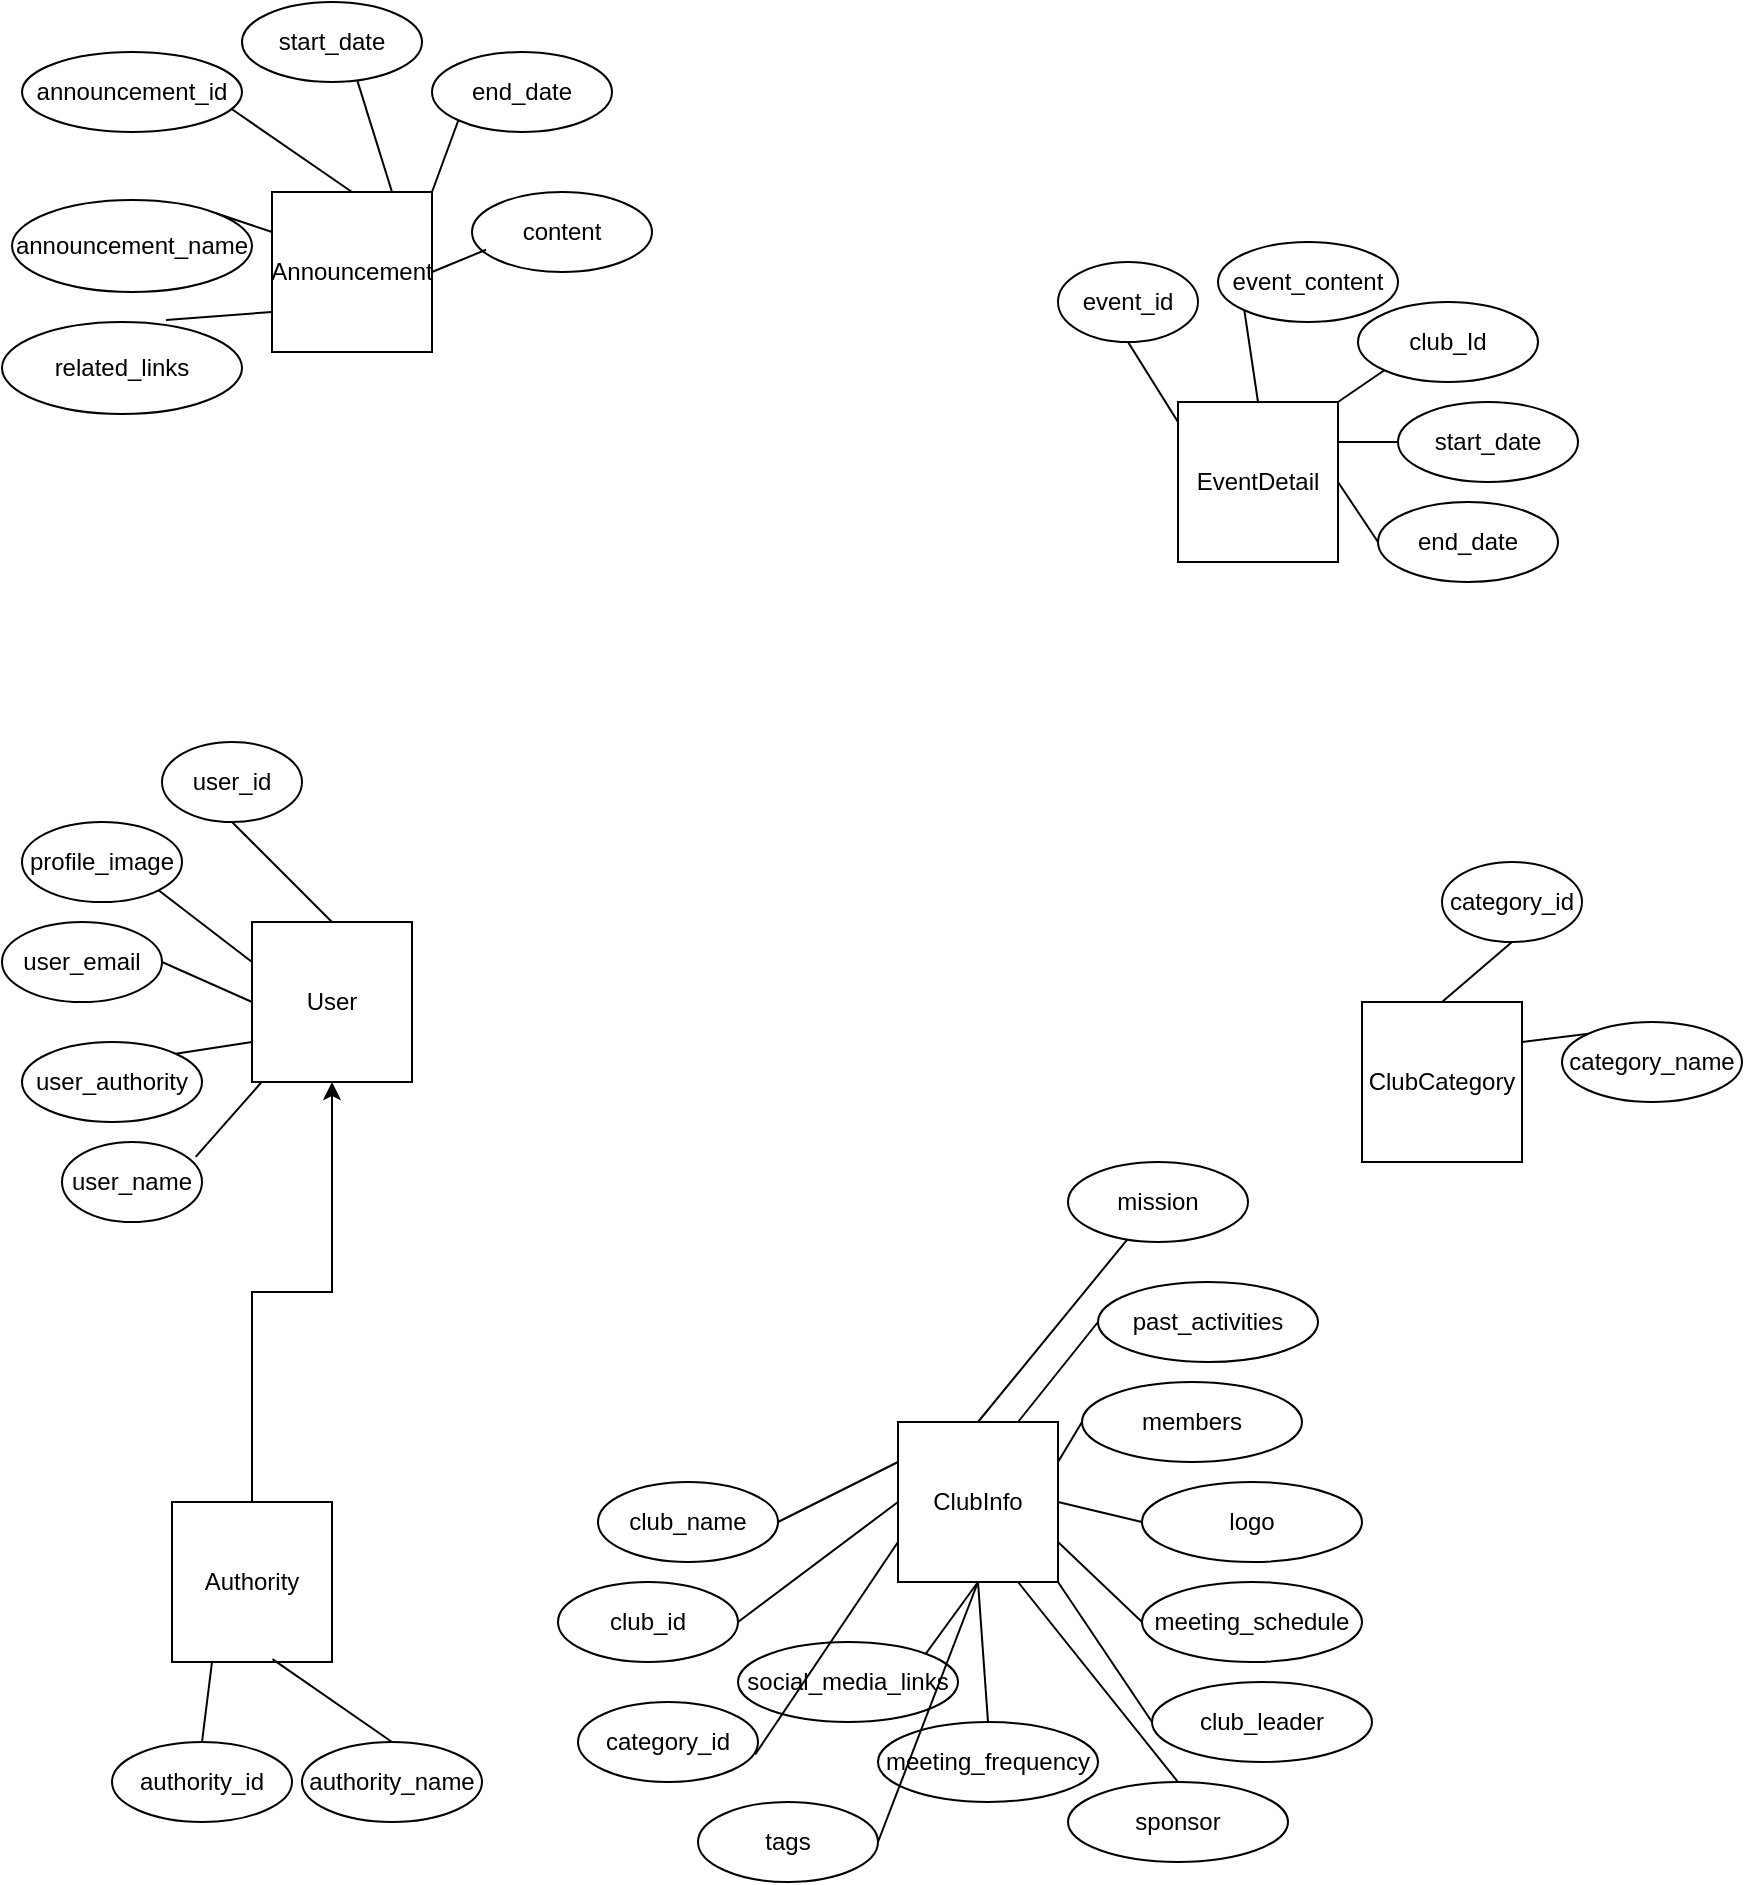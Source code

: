 <mxfile version="21.6.3" type="github">
  <diagram name="페이지-1" id="qfdepNXjcjE2ce0EREnX">
    <mxGraphModel dx="1840" dy="802" grid="1" gridSize="10" guides="1" tooltips="1" connect="1" arrows="1" fold="1" page="1" pageScale="1" pageWidth="827" pageHeight="1169" math="0" shadow="0">
      <root>
        <mxCell id="0" />
        <mxCell id="1" parent="0" />
        <mxCell id="09VSuTvAdhZUMkiyegxX-1" value="User" style="whiteSpace=wrap;html=1;aspect=fixed;" vertex="1" parent="1">
          <mxGeometry x="65" y="610" width="80" height="80" as="geometry" />
        </mxCell>
        <mxCell id="09VSuTvAdhZUMkiyegxX-2" value="user_id" style="ellipse;whiteSpace=wrap;html=1;" vertex="1" parent="1">
          <mxGeometry x="20" y="520" width="70" height="40" as="geometry" />
        </mxCell>
        <mxCell id="09VSuTvAdhZUMkiyegxX-85" style="edgeStyle=orthogonalEdgeStyle;rounded=0;orthogonalLoop=1;jettySize=auto;html=1;exitX=0.5;exitY=0;exitDx=0;exitDy=0;entryX=0.5;entryY=1;entryDx=0;entryDy=0;" edge="1" parent="1" source="09VSuTvAdhZUMkiyegxX-4" target="09VSuTvAdhZUMkiyegxX-1">
          <mxGeometry relative="1" as="geometry" />
        </mxCell>
        <mxCell id="09VSuTvAdhZUMkiyegxX-4" value="Authority" style="whiteSpace=wrap;html=1;aspect=fixed;" vertex="1" parent="1">
          <mxGeometry x="25" y="900" width="80" height="80" as="geometry" />
        </mxCell>
        <mxCell id="09VSuTvAdhZUMkiyegxX-5" value="ClubInfo" style="whiteSpace=wrap;html=1;aspect=fixed;" vertex="1" parent="1">
          <mxGeometry x="388" y="860" width="80" height="80" as="geometry" />
        </mxCell>
        <mxCell id="09VSuTvAdhZUMkiyegxX-6" value="ClubCategory" style="whiteSpace=wrap;html=1;aspect=fixed;" vertex="1" parent="1">
          <mxGeometry x="620" y="650" width="80" height="80" as="geometry" />
        </mxCell>
        <mxCell id="09VSuTvAdhZUMkiyegxX-7" value="category_id" style="ellipse;whiteSpace=wrap;html=1;" vertex="1" parent="1">
          <mxGeometry x="660" y="580" width="70" height="40" as="geometry" />
        </mxCell>
        <mxCell id="09VSuTvAdhZUMkiyegxX-8" value="category_name" style="ellipse;whiteSpace=wrap;html=1;" vertex="1" parent="1">
          <mxGeometry x="720" y="660" width="90" height="40" as="geometry" />
        </mxCell>
        <mxCell id="09VSuTvAdhZUMkiyegxX-9" value="" style="endArrow=none;html=1;rounded=0;entryX=0.5;entryY=0;entryDx=0;entryDy=0;exitX=0.5;exitY=1;exitDx=0;exitDy=0;" edge="1" parent="1" source="09VSuTvAdhZUMkiyegxX-7" target="09VSuTvAdhZUMkiyegxX-6">
          <mxGeometry width="50" height="50" relative="1" as="geometry">
            <mxPoint x="420" y="370" as="sourcePoint" />
            <mxPoint x="470" y="320" as="targetPoint" />
          </mxGeometry>
        </mxCell>
        <mxCell id="09VSuTvAdhZUMkiyegxX-10" value="" style="endArrow=none;html=1;rounded=0;entryX=1;entryY=0.25;entryDx=0;entryDy=0;exitX=0;exitY=0;exitDx=0;exitDy=0;" edge="1" parent="1" source="09VSuTvAdhZUMkiyegxX-8" target="09VSuTvAdhZUMkiyegxX-6">
          <mxGeometry width="50" height="50" relative="1" as="geometry">
            <mxPoint x="595" y="550" as="sourcePoint" />
            <mxPoint x="600" y="530" as="targetPoint" />
          </mxGeometry>
        </mxCell>
        <mxCell id="09VSuTvAdhZUMkiyegxX-11" value="event_id" style="ellipse;whiteSpace=wrap;html=1;" vertex="1" parent="1">
          <mxGeometry x="468" y="280" width="70" height="40" as="geometry" />
        </mxCell>
        <mxCell id="09VSuTvAdhZUMkiyegxX-12" value="event_content" style="ellipse;whiteSpace=wrap;html=1;" vertex="1" parent="1">
          <mxGeometry x="548" y="270" width="90" height="40" as="geometry" />
        </mxCell>
        <mxCell id="09VSuTvAdhZUMkiyegxX-13" value="EventDetail" style="whiteSpace=wrap;html=1;aspect=fixed;" vertex="1" parent="1">
          <mxGeometry x="528" y="350" width="80" height="80" as="geometry" />
        </mxCell>
        <mxCell id="09VSuTvAdhZUMkiyegxX-14" value="club_Id" style="ellipse;whiteSpace=wrap;html=1;" vertex="1" parent="1">
          <mxGeometry x="618" y="300" width="90" height="40" as="geometry" />
        </mxCell>
        <mxCell id="09VSuTvAdhZUMkiyegxX-15" value="Announcement" style="whiteSpace=wrap;html=1;aspect=fixed;" vertex="1" parent="1">
          <mxGeometry x="75" y="245" width="80" height="80" as="geometry" />
        </mxCell>
        <mxCell id="09VSuTvAdhZUMkiyegxX-16" value="start_date" style="ellipse;whiteSpace=wrap;html=1;" vertex="1" parent="1">
          <mxGeometry x="638" y="350" width="90" height="40" as="geometry" />
        </mxCell>
        <mxCell id="09VSuTvAdhZUMkiyegxX-17" value="end_date" style="ellipse;whiteSpace=wrap;html=1;" vertex="1" parent="1">
          <mxGeometry x="628" y="400" width="90" height="40" as="geometry" />
        </mxCell>
        <mxCell id="09VSuTvAdhZUMkiyegxX-18" value="authority_id" style="ellipse;whiteSpace=wrap;html=1;" vertex="1" parent="1">
          <mxGeometry x="-5" y="1020" width="90" height="40" as="geometry" />
        </mxCell>
        <mxCell id="09VSuTvAdhZUMkiyegxX-19" value="club_id" style="ellipse;whiteSpace=wrap;html=1;" vertex="1" parent="1">
          <mxGeometry x="218" y="940" width="90" height="40" as="geometry" />
        </mxCell>
        <mxCell id="09VSuTvAdhZUMkiyegxX-20" value="club_name" style="ellipse;whiteSpace=wrap;html=1;" vertex="1" parent="1">
          <mxGeometry x="238" y="890" width="90" height="40" as="geometry" />
        </mxCell>
        <mxCell id="09VSuTvAdhZUMkiyegxX-21" value="mission" style="ellipse;whiteSpace=wrap;html=1;" vertex="1" parent="1">
          <mxGeometry x="473" y="730" width="90" height="40" as="geometry" />
        </mxCell>
        <mxCell id="09VSuTvAdhZUMkiyegxX-22" value="category_id" style="ellipse;whiteSpace=wrap;html=1;" vertex="1" parent="1">
          <mxGeometry x="228" y="1000" width="90" height="40" as="geometry" />
        </mxCell>
        <mxCell id="09VSuTvAdhZUMkiyegxX-23" value="tags" style="ellipse;whiteSpace=wrap;html=1;" vertex="1" parent="1">
          <mxGeometry x="288" y="1050" width="90" height="40" as="geometry" />
        </mxCell>
        <mxCell id="09VSuTvAdhZUMkiyegxX-24" value="social_media_links" style="ellipse;whiteSpace=wrap;html=1;" vertex="1" parent="1">
          <mxGeometry x="308" y="970" width="110" height="40" as="geometry" />
        </mxCell>
        <mxCell id="09VSuTvAdhZUMkiyegxX-25" value="meeting_schedule" style="ellipse;whiteSpace=wrap;html=1;" vertex="1" parent="1">
          <mxGeometry x="510" y="940" width="110" height="40" as="geometry" />
        </mxCell>
        <mxCell id="09VSuTvAdhZUMkiyegxX-26" value="club_leader" style="ellipse;whiteSpace=wrap;html=1;" vertex="1" parent="1">
          <mxGeometry x="515" y="990" width="110" height="40" as="geometry" />
        </mxCell>
        <mxCell id="09VSuTvAdhZUMkiyegxX-27" value="logo" style="ellipse;whiteSpace=wrap;html=1;" vertex="1" parent="1">
          <mxGeometry x="510" y="890" width="110" height="40" as="geometry" />
        </mxCell>
        <mxCell id="09VSuTvAdhZUMkiyegxX-28" value="past_activities" style="ellipse;whiteSpace=wrap;html=1;" vertex="1" parent="1">
          <mxGeometry x="488" y="790" width="110" height="40" as="geometry" />
        </mxCell>
        <mxCell id="09VSuTvAdhZUMkiyegxX-30" value="members" style="ellipse;whiteSpace=wrap;html=1;" vertex="1" parent="1">
          <mxGeometry x="480" y="840" width="110" height="40" as="geometry" />
        </mxCell>
        <mxCell id="09VSuTvAdhZUMkiyegxX-31" value="sponsor" style="ellipse;whiteSpace=wrap;html=1;" vertex="1" parent="1">
          <mxGeometry x="473" y="1040" width="110" height="40" as="geometry" />
        </mxCell>
        <mxCell id="09VSuTvAdhZUMkiyegxX-32" value="meeting_frequency" style="ellipse;whiteSpace=wrap;html=1;" vertex="1" parent="1">
          <mxGeometry x="378" y="1010" width="110" height="40" as="geometry" />
        </mxCell>
        <mxCell id="09VSuTvAdhZUMkiyegxX-33" value="" style="endArrow=none;html=1;rounded=0;exitX=1;exitY=0.5;exitDx=0;exitDy=0;entryX=0;entryY=0.5;entryDx=0;entryDy=0;" edge="1" parent="1" source="09VSuTvAdhZUMkiyegxX-19" target="09VSuTvAdhZUMkiyegxX-5">
          <mxGeometry width="50" height="50" relative="1" as="geometry">
            <mxPoint x="313" y="950" as="sourcePoint" />
            <mxPoint x="363" y="900" as="targetPoint" />
          </mxGeometry>
        </mxCell>
        <mxCell id="09VSuTvAdhZUMkiyegxX-34" value="" style="endArrow=none;html=1;rounded=0;exitX=1;exitY=0.5;exitDx=0;exitDy=0;entryX=0;entryY=0.25;entryDx=0;entryDy=0;" edge="1" parent="1" source="09VSuTvAdhZUMkiyegxX-20" target="09VSuTvAdhZUMkiyegxX-5">
          <mxGeometry width="50" height="50" relative="1" as="geometry">
            <mxPoint x="310" y="844" as="sourcePoint" />
            <mxPoint x="313" y="860" as="targetPoint" />
          </mxGeometry>
        </mxCell>
        <mxCell id="09VSuTvAdhZUMkiyegxX-35" value="" style="endArrow=none;html=1;rounded=0;entryX=0.5;entryY=0;entryDx=0;entryDy=0;" edge="1" parent="1" source="09VSuTvAdhZUMkiyegxX-21" target="09VSuTvAdhZUMkiyegxX-5">
          <mxGeometry width="50" height="50" relative="1" as="geometry">
            <mxPoint x="388" y="840" as="sourcePoint" />
            <mxPoint x="333" y="860" as="targetPoint" />
          </mxGeometry>
        </mxCell>
        <mxCell id="09VSuTvAdhZUMkiyegxX-36" value="" style="endArrow=none;html=1;rounded=0;entryX=0.75;entryY=0;entryDx=0;entryDy=0;exitX=0;exitY=0.5;exitDx=0;exitDy=0;" edge="1" parent="1" source="09VSuTvAdhZUMkiyegxX-28" target="09VSuTvAdhZUMkiyegxX-5">
          <mxGeometry width="50" height="50" relative="1" as="geometry">
            <mxPoint x="373" y="780" as="sourcePoint" />
            <mxPoint x="353" y="860" as="targetPoint" />
          </mxGeometry>
        </mxCell>
        <mxCell id="09VSuTvAdhZUMkiyegxX-39" value="" style="endArrow=none;html=1;rounded=0;entryX=1;entryY=0.25;entryDx=0;entryDy=0;exitX=0;exitY=0.5;exitDx=0;exitDy=0;" edge="1" parent="1" source="09VSuTvAdhZUMkiyegxX-30" target="09VSuTvAdhZUMkiyegxX-5">
          <mxGeometry width="50" height="50" relative="1" as="geometry">
            <mxPoint x="515" y="840" as="sourcePoint" />
            <mxPoint x="460" y="880" as="targetPoint" />
          </mxGeometry>
        </mxCell>
        <mxCell id="09VSuTvAdhZUMkiyegxX-40" value="" style="endArrow=none;html=1;rounded=0;entryX=1;entryY=0.5;entryDx=0;entryDy=0;exitX=0;exitY=0.5;exitDx=0;exitDy=0;exitPerimeter=0;" edge="1" parent="1" source="09VSuTvAdhZUMkiyegxX-27" target="09VSuTvAdhZUMkiyegxX-5">
          <mxGeometry width="50" height="50" relative="1" as="geometry">
            <mxPoint x="506" y="884" as="sourcePoint" />
            <mxPoint x="460" y="900" as="targetPoint" />
          </mxGeometry>
        </mxCell>
        <mxCell id="09VSuTvAdhZUMkiyegxX-41" value="" style="endArrow=none;html=1;rounded=0;entryX=1;entryY=0.75;entryDx=0;entryDy=0;exitX=0;exitY=0.5;exitDx=0;exitDy=0;" edge="1" parent="1" source="09VSuTvAdhZUMkiyegxX-25" target="09VSuTvAdhZUMkiyegxX-5">
          <mxGeometry width="50" height="50" relative="1" as="geometry">
            <mxPoint x="520" y="920" as="sourcePoint" />
            <mxPoint x="460" y="920" as="targetPoint" />
          </mxGeometry>
        </mxCell>
        <mxCell id="09VSuTvAdhZUMkiyegxX-42" value="" style="endArrow=none;html=1;rounded=0;entryX=1;entryY=1;entryDx=0;entryDy=0;exitX=0;exitY=0.5;exitDx=0;exitDy=0;" edge="1" parent="1" source="09VSuTvAdhZUMkiyegxX-26" target="09VSuTvAdhZUMkiyegxX-5">
          <mxGeometry width="50" height="50" relative="1" as="geometry">
            <mxPoint x="520" y="980" as="sourcePoint" />
            <mxPoint x="460" y="940" as="targetPoint" />
          </mxGeometry>
        </mxCell>
        <mxCell id="09VSuTvAdhZUMkiyegxX-43" value="" style="endArrow=none;html=1;rounded=0;entryX=0.75;entryY=1;entryDx=0;entryDy=0;exitX=0.5;exitY=0;exitDx=0;exitDy=0;" edge="1" parent="1" source="09VSuTvAdhZUMkiyegxX-31" target="09VSuTvAdhZUMkiyegxX-5">
          <mxGeometry width="50" height="50" relative="1" as="geometry">
            <mxPoint x="448" y="1000" as="sourcePoint" />
            <mxPoint x="393" y="940" as="targetPoint" />
          </mxGeometry>
        </mxCell>
        <mxCell id="09VSuTvAdhZUMkiyegxX-44" value="" style="endArrow=none;html=1;rounded=0;entryX=0.5;entryY=1;entryDx=0;entryDy=0;exitX=0.5;exitY=0;exitDx=0;exitDy=0;" edge="1" parent="1" source="09VSuTvAdhZUMkiyegxX-32" target="09VSuTvAdhZUMkiyegxX-5">
          <mxGeometry width="50" height="50" relative="1" as="geometry">
            <mxPoint x="388" y="980" as="sourcePoint" />
            <mxPoint x="373" y="940" as="targetPoint" />
          </mxGeometry>
        </mxCell>
        <mxCell id="09VSuTvAdhZUMkiyegxX-45" value="" style="endArrow=none;html=1;rounded=0;exitX=1;exitY=0;exitDx=0;exitDy=0;" edge="1" parent="1" source="09VSuTvAdhZUMkiyegxX-24">
          <mxGeometry width="50" height="50" relative="1" as="geometry">
            <mxPoint x="308" y="1020" as="sourcePoint" />
            <mxPoint x="428" y="940" as="targetPoint" />
          </mxGeometry>
        </mxCell>
        <mxCell id="09VSuTvAdhZUMkiyegxX-46" value="" style="endArrow=none;html=1;rounded=0;entryX=0.5;entryY=1;entryDx=0;entryDy=0;exitX=1;exitY=0.5;exitDx=0;exitDy=0;" edge="1" parent="1" source="09VSuTvAdhZUMkiyegxX-23" target="09VSuTvAdhZUMkiyegxX-5">
          <mxGeometry width="50" height="50" relative="1" as="geometry">
            <mxPoint x="307" y="956" as="sourcePoint" />
            <mxPoint x="333" y="940" as="targetPoint" />
          </mxGeometry>
        </mxCell>
        <mxCell id="09VSuTvAdhZUMkiyegxX-47" value="" style="endArrow=none;html=1;rounded=0;entryX=0;entryY=0.75;entryDx=0;entryDy=0;exitX=0.984;exitY=0.657;exitDx=0;exitDy=0;exitPerimeter=0;" edge="1" parent="1" source="09VSuTvAdhZUMkiyegxX-22" target="09VSuTvAdhZUMkiyegxX-5">
          <mxGeometry width="50" height="50" relative="1" as="geometry">
            <mxPoint x="293" y="930" as="sourcePoint" />
            <mxPoint x="313" y="920" as="targetPoint" />
          </mxGeometry>
        </mxCell>
        <mxCell id="09VSuTvAdhZUMkiyegxX-49" value="announcement_id" style="ellipse;whiteSpace=wrap;html=1;" vertex="1" parent="1">
          <mxGeometry x="-50" y="175" width="110" height="40" as="geometry" />
        </mxCell>
        <mxCell id="09VSuTvAdhZUMkiyegxX-50" value="authority_name" style="ellipse;whiteSpace=wrap;html=1;" vertex="1" parent="1">
          <mxGeometry x="90" y="1020" width="90" height="40" as="geometry" />
        </mxCell>
        <mxCell id="09VSuTvAdhZUMkiyegxX-51" value="announcement_name" style="ellipse;whiteSpace=wrap;html=1;" vertex="1" parent="1">
          <mxGeometry x="-55" y="249" width="120" height="46" as="geometry" />
        </mxCell>
        <mxCell id="09VSuTvAdhZUMkiyegxX-52" value="related_links" style="ellipse;whiteSpace=wrap;html=1;" vertex="1" parent="1">
          <mxGeometry x="-60" y="310" width="120" height="46" as="geometry" />
        </mxCell>
        <mxCell id="09VSuTvAdhZUMkiyegxX-53" value="start_date" style="ellipse;whiteSpace=wrap;html=1;" vertex="1" parent="1">
          <mxGeometry x="60" y="150" width="90" height="40" as="geometry" />
        </mxCell>
        <mxCell id="09VSuTvAdhZUMkiyegxX-54" value="end_date" style="ellipse;whiteSpace=wrap;html=1;" vertex="1" parent="1">
          <mxGeometry x="155" y="175" width="90" height="40" as="geometry" />
        </mxCell>
        <mxCell id="09VSuTvAdhZUMkiyegxX-56" value="content" style="ellipse;whiteSpace=wrap;html=1;" vertex="1" parent="1">
          <mxGeometry x="175" y="245" width="90" height="40" as="geometry" />
        </mxCell>
        <mxCell id="09VSuTvAdhZUMkiyegxX-57" value="" style="endArrow=none;html=1;rounded=0;entryX=1;entryY=0.5;entryDx=0;entryDy=0;exitX=0.078;exitY=0.722;exitDx=0;exitDy=0;exitPerimeter=0;" edge="1" parent="1" source="09VSuTvAdhZUMkiyegxX-56" target="09VSuTvAdhZUMkiyegxX-15">
          <mxGeometry width="50" height="50" relative="1" as="geometry">
            <mxPoint x="175" y="265" as="sourcePoint" />
            <mxPoint x="355" y="215" as="targetPoint" />
          </mxGeometry>
        </mxCell>
        <mxCell id="09VSuTvAdhZUMkiyegxX-58" value="" style="endArrow=none;html=1;rounded=0;entryX=1;entryY=0;entryDx=0;entryDy=0;exitX=0;exitY=1;exitDx=0;exitDy=0;" edge="1" parent="1" source="09VSuTvAdhZUMkiyegxX-54" target="09VSuTvAdhZUMkiyegxX-15">
          <mxGeometry width="50" height="50" relative="1" as="geometry">
            <mxPoint x="192" y="284" as="sourcePoint" />
            <mxPoint x="165" y="280" as="targetPoint" />
          </mxGeometry>
        </mxCell>
        <mxCell id="09VSuTvAdhZUMkiyegxX-59" value="" style="endArrow=none;html=1;rounded=0;entryX=0.75;entryY=0;entryDx=0;entryDy=0;exitX=0.642;exitY=0.992;exitDx=0;exitDy=0;exitPerimeter=0;" edge="1" parent="1" source="09VSuTvAdhZUMkiyegxX-53" target="09VSuTvAdhZUMkiyegxX-15">
          <mxGeometry width="50" height="50" relative="1" as="geometry">
            <mxPoint x="178" y="219" as="sourcePoint" />
            <mxPoint x="165" y="240" as="targetPoint" />
          </mxGeometry>
        </mxCell>
        <mxCell id="09VSuTvAdhZUMkiyegxX-60" value="" style="endArrow=none;html=1;rounded=0;entryX=0.5;entryY=0;entryDx=0;entryDy=0;exitX=0.951;exitY=0.709;exitDx=0;exitDy=0;exitPerimeter=0;" edge="1" parent="1" source="09VSuTvAdhZUMkiyegxX-49" target="09VSuTvAdhZUMkiyegxX-15">
          <mxGeometry width="50" height="50" relative="1" as="geometry">
            <mxPoint x="128" y="200" as="sourcePoint" />
            <mxPoint x="145" y="240" as="targetPoint" />
          </mxGeometry>
        </mxCell>
        <mxCell id="09VSuTvAdhZUMkiyegxX-61" value="" style="endArrow=none;html=1;rounded=0;entryX=0;entryY=0.25;entryDx=0;entryDy=0;exitX=1;exitY=0;exitDx=0;exitDy=0;" edge="1" parent="1" source="09VSuTvAdhZUMkiyegxX-51" target="09VSuTvAdhZUMkiyegxX-15">
          <mxGeometry width="50" height="50" relative="1" as="geometry">
            <mxPoint x="65" y="213" as="sourcePoint" />
            <mxPoint x="125" y="240" as="targetPoint" />
          </mxGeometry>
        </mxCell>
        <mxCell id="09VSuTvAdhZUMkiyegxX-62" value="" style="endArrow=none;html=1;rounded=0;entryX=0;entryY=0.75;entryDx=0;entryDy=0;" edge="1" parent="1" target="09VSuTvAdhZUMkiyegxX-15">
          <mxGeometry width="50" height="50" relative="1" as="geometry">
            <mxPoint x="22" y="309" as="sourcePoint" />
            <mxPoint x="85" y="260" as="targetPoint" />
          </mxGeometry>
        </mxCell>
        <mxCell id="09VSuTvAdhZUMkiyegxX-64" value="" style="endArrow=none;html=1;rounded=0;entryX=0.25;entryY=1;entryDx=0;entryDy=0;exitX=0.5;exitY=0;exitDx=0;exitDy=0;" edge="1" parent="1" source="09VSuTvAdhZUMkiyegxX-18" target="09VSuTvAdhZUMkiyegxX-4">
          <mxGeometry width="50" height="50" relative="1" as="geometry">
            <mxPoint x="35" y="960" as="sourcePoint" />
            <mxPoint x="88" y="941" as="targetPoint" />
          </mxGeometry>
        </mxCell>
        <mxCell id="09VSuTvAdhZUMkiyegxX-65" value="" style="endArrow=none;html=1;rounded=0;entryX=0.628;entryY=0.982;entryDx=0;entryDy=0;exitX=0.5;exitY=0;exitDx=0;exitDy=0;entryPerimeter=0;" edge="1" parent="1" source="09VSuTvAdhZUMkiyegxX-50" target="09VSuTvAdhZUMkiyegxX-4">
          <mxGeometry width="50" height="50" relative="1" as="geometry">
            <mxPoint x="80" y="930" as="sourcePoint" />
            <mxPoint x="106" y="953" as="targetPoint" />
          </mxGeometry>
        </mxCell>
        <mxCell id="09VSuTvAdhZUMkiyegxX-66" value="" style="endArrow=none;html=1;rounded=0;entryX=0;entryY=0.125;entryDx=0;entryDy=0;exitX=0.5;exitY=1;exitDx=0;exitDy=0;entryPerimeter=0;" edge="1" parent="1" source="09VSuTvAdhZUMkiyegxX-11" target="09VSuTvAdhZUMkiyegxX-13">
          <mxGeometry width="50" height="50" relative="1" as="geometry">
            <mxPoint x="468" y="343" as="sourcePoint" />
            <mxPoint x="528" y="370" as="targetPoint" />
          </mxGeometry>
        </mxCell>
        <mxCell id="09VSuTvAdhZUMkiyegxX-67" value="" style="endArrow=none;html=1;rounded=0;entryX=0.5;entryY=0;entryDx=0;entryDy=0;exitX=0;exitY=1;exitDx=0;exitDy=0;" edge="1" parent="1" source="09VSuTvAdhZUMkiyegxX-12" target="09VSuTvAdhZUMkiyegxX-13">
          <mxGeometry width="50" height="50" relative="1" as="geometry">
            <mxPoint x="513" y="330" as="sourcePoint" />
            <mxPoint x="528" y="360" as="targetPoint" />
          </mxGeometry>
        </mxCell>
        <mxCell id="09VSuTvAdhZUMkiyegxX-68" value="" style="endArrow=none;html=1;rounded=0;entryX=1;entryY=0;entryDx=0;entryDy=0;exitX=0;exitY=1;exitDx=0;exitDy=0;" edge="1" parent="1" source="09VSuTvAdhZUMkiyegxX-14" target="09VSuTvAdhZUMkiyegxX-13">
          <mxGeometry width="50" height="50" relative="1" as="geometry">
            <mxPoint x="571" y="314" as="sourcePoint" />
            <mxPoint x="568" y="350" as="targetPoint" />
          </mxGeometry>
        </mxCell>
        <mxCell id="09VSuTvAdhZUMkiyegxX-69" value="" style="endArrow=none;html=1;rounded=0;entryX=1;entryY=0.25;entryDx=0;entryDy=0;exitX=0;exitY=0.5;exitDx=0;exitDy=0;" edge="1" parent="1" source="09VSuTvAdhZUMkiyegxX-16" target="09VSuTvAdhZUMkiyegxX-13">
          <mxGeometry width="50" height="50" relative="1" as="geometry">
            <mxPoint x="641" y="344" as="sourcePoint" />
            <mxPoint x="608" y="350" as="targetPoint" />
          </mxGeometry>
        </mxCell>
        <mxCell id="09VSuTvAdhZUMkiyegxX-70" value="" style="endArrow=none;html=1;rounded=0;entryX=1;entryY=0.5;entryDx=0;entryDy=0;exitX=0;exitY=0.5;exitDx=0;exitDy=0;" edge="1" parent="1" source="09VSuTvAdhZUMkiyegxX-17" target="09VSuTvAdhZUMkiyegxX-13">
          <mxGeometry width="50" height="50" relative="1" as="geometry">
            <mxPoint x="648" y="380" as="sourcePoint" />
            <mxPoint x="608" y="370" as="targetPoint" />
          </mxGeometry>
        </mxCell>
        <mxCell id="09VSuTvAdhZUMkiyegxX-71" value="user_name" style="ellipse;whiteSpace=wrap;html=1;" vertex="1" parent="1">
          <mxGeometry x="-30" y="720" width="70" height="40" as="geometry" />
        </mxCell>
        <mxCell id="09VSuTvAdhZUMkiyegxX-72" value="profile_image" style="ellipse;whiteSpace=wrap;html=1;" vertex="1" parent="1">
          <mxGeometry x="-50" y="560" width="80" height="40" as="geometry" />
        </mxCell>
        <mxCell id="09VSuTvAdhZUMkiyegxX-73" value="user_email" style="ellipse;whiteSpace=wrap;html=1;" vertex="1" parent="1">
          <mxGeometry x="-60" y="610" width="80" height="40" as="geometry" />
        </mxCell>
        <mxCell id="09VSuTvAdhZUMkiyegxX-74" value="user_authority" style="ellipse;whiteSpace=wrap;html=1;" vertex="1" parent="1">
          <mxGeometry x="-50" y="670" width="90" height="40" as="geometry" />
        </mxCell>
        <mxCell id="09VSuTvAdhZUMkiyegxX-75" value="" style="endArrow=none;html=1;rounded=0;entryX=0.5;entryY=0;entryDx=0;entryDy=0;exitX=0.5;exitY=1;exitDx=0;exitDy=0;" edge="1" parent="1" source="09VSuTvAdhZUMkiyegxX-2" target="09VSuTvAdhZUMkiyegxX-1">
          <mxGeometry width="50" height="50" relative="1" as="geometry">
            <mxPoint x="72.5" y="590" as="sourcePoint" />
            <mxPoint x="97.5" y="630" as="targetPoint" />
          </mxGeometry>
        </mxCell>
        <mxCell id="09VSuTvAdhZUMkiyegxX-77" value="" style="endArrow=none;html=1;rounded=0;exitX=0.955;exitY=0.187;exitDx=0;exitDy=0;exitPerimeter=0;" edge="1" parent="1" source="09VSuTvAdhZUMkiyegxX-71" target="09VSuTvAdhZUMkiyegxX-1">
          <mxGeometry width="50" height="50" relative="1" as="geometry">
            <mxPoint x="30" y="730" as="sourcePoint" />
            <mxPoint x="90" y="610" as="targetPoint" />
          </mxGeometry>
        </mxCell>
        <mxCell id="09VSuTvAdhZUMkiyegxX-78" value="" style="endArrow=none;html=1;rounded=0;entryX=0;entryY=0.25;entryDx=0;entryDy=0;exitX=1;exitY=1;exitDx=0;exitDy=0;" edge="1" parent="1" source="09VSuTvAdhZUMkiyegxX-72" target="09VSuTvAdhZUMkiyegxX-1">
          <mxGeometry width="50" height="50" relative="1" as="geometry">
            <mxPoint x="175" y="620" as="sourcePoint" />
            <mxPoint x="131" y="642" as="targetPoint" />
          </mxGeometry>
        </mxCell>
        <mxCell id="09VSuTvAdhZUMkiyegxX-80" value="" style="endArrow=none;html=1;rounded=0;entryX=0;entryY=0.5;entryDx=0;entryDy=0;exitX=1;exitY=0.5;exitDx=0;exitDy=0;" edge="1" parent="1" source="09VSuTvAdhZUMkiyegxX-73" target="09VSuTvAdhZUMkiyegxX-1">
          <mxGeometry width="50" height="50" relative="1" as="geometry">
            <mxPoint x="28" y="604" as="sourcePoint" />
            <mxPoint x="50" y="630" as="targetPoint" />
          </mxGeometry>
        </mxCell>
        <mxCell id="09VSuTvAdhZUMkiyegxX-81" value="" style="endArrow=none;html=1;rounded=0;entryX=0;entryY=0.75;entryDx=0;entryDy=0;exitX=1;exitY=0;exitDx=0;exitDy=0;" edge="1" parent="1" source="09VSuTvAdhZUMkiyegxX-74" target="09VSuTvAdhZUMkiyegxX-1">
          <mxGeometry width="50" height="50" relative="1" as="geometry">
            <mxPoint x="30" y="640" as="sourcePoint" />
            <mxPoint x="50" y="650" as="targetPoint" />
          </mxGeometry>
        </mxCell>
      </root>
    </mxGraphModel>
  </diagram>
</mxfile>
